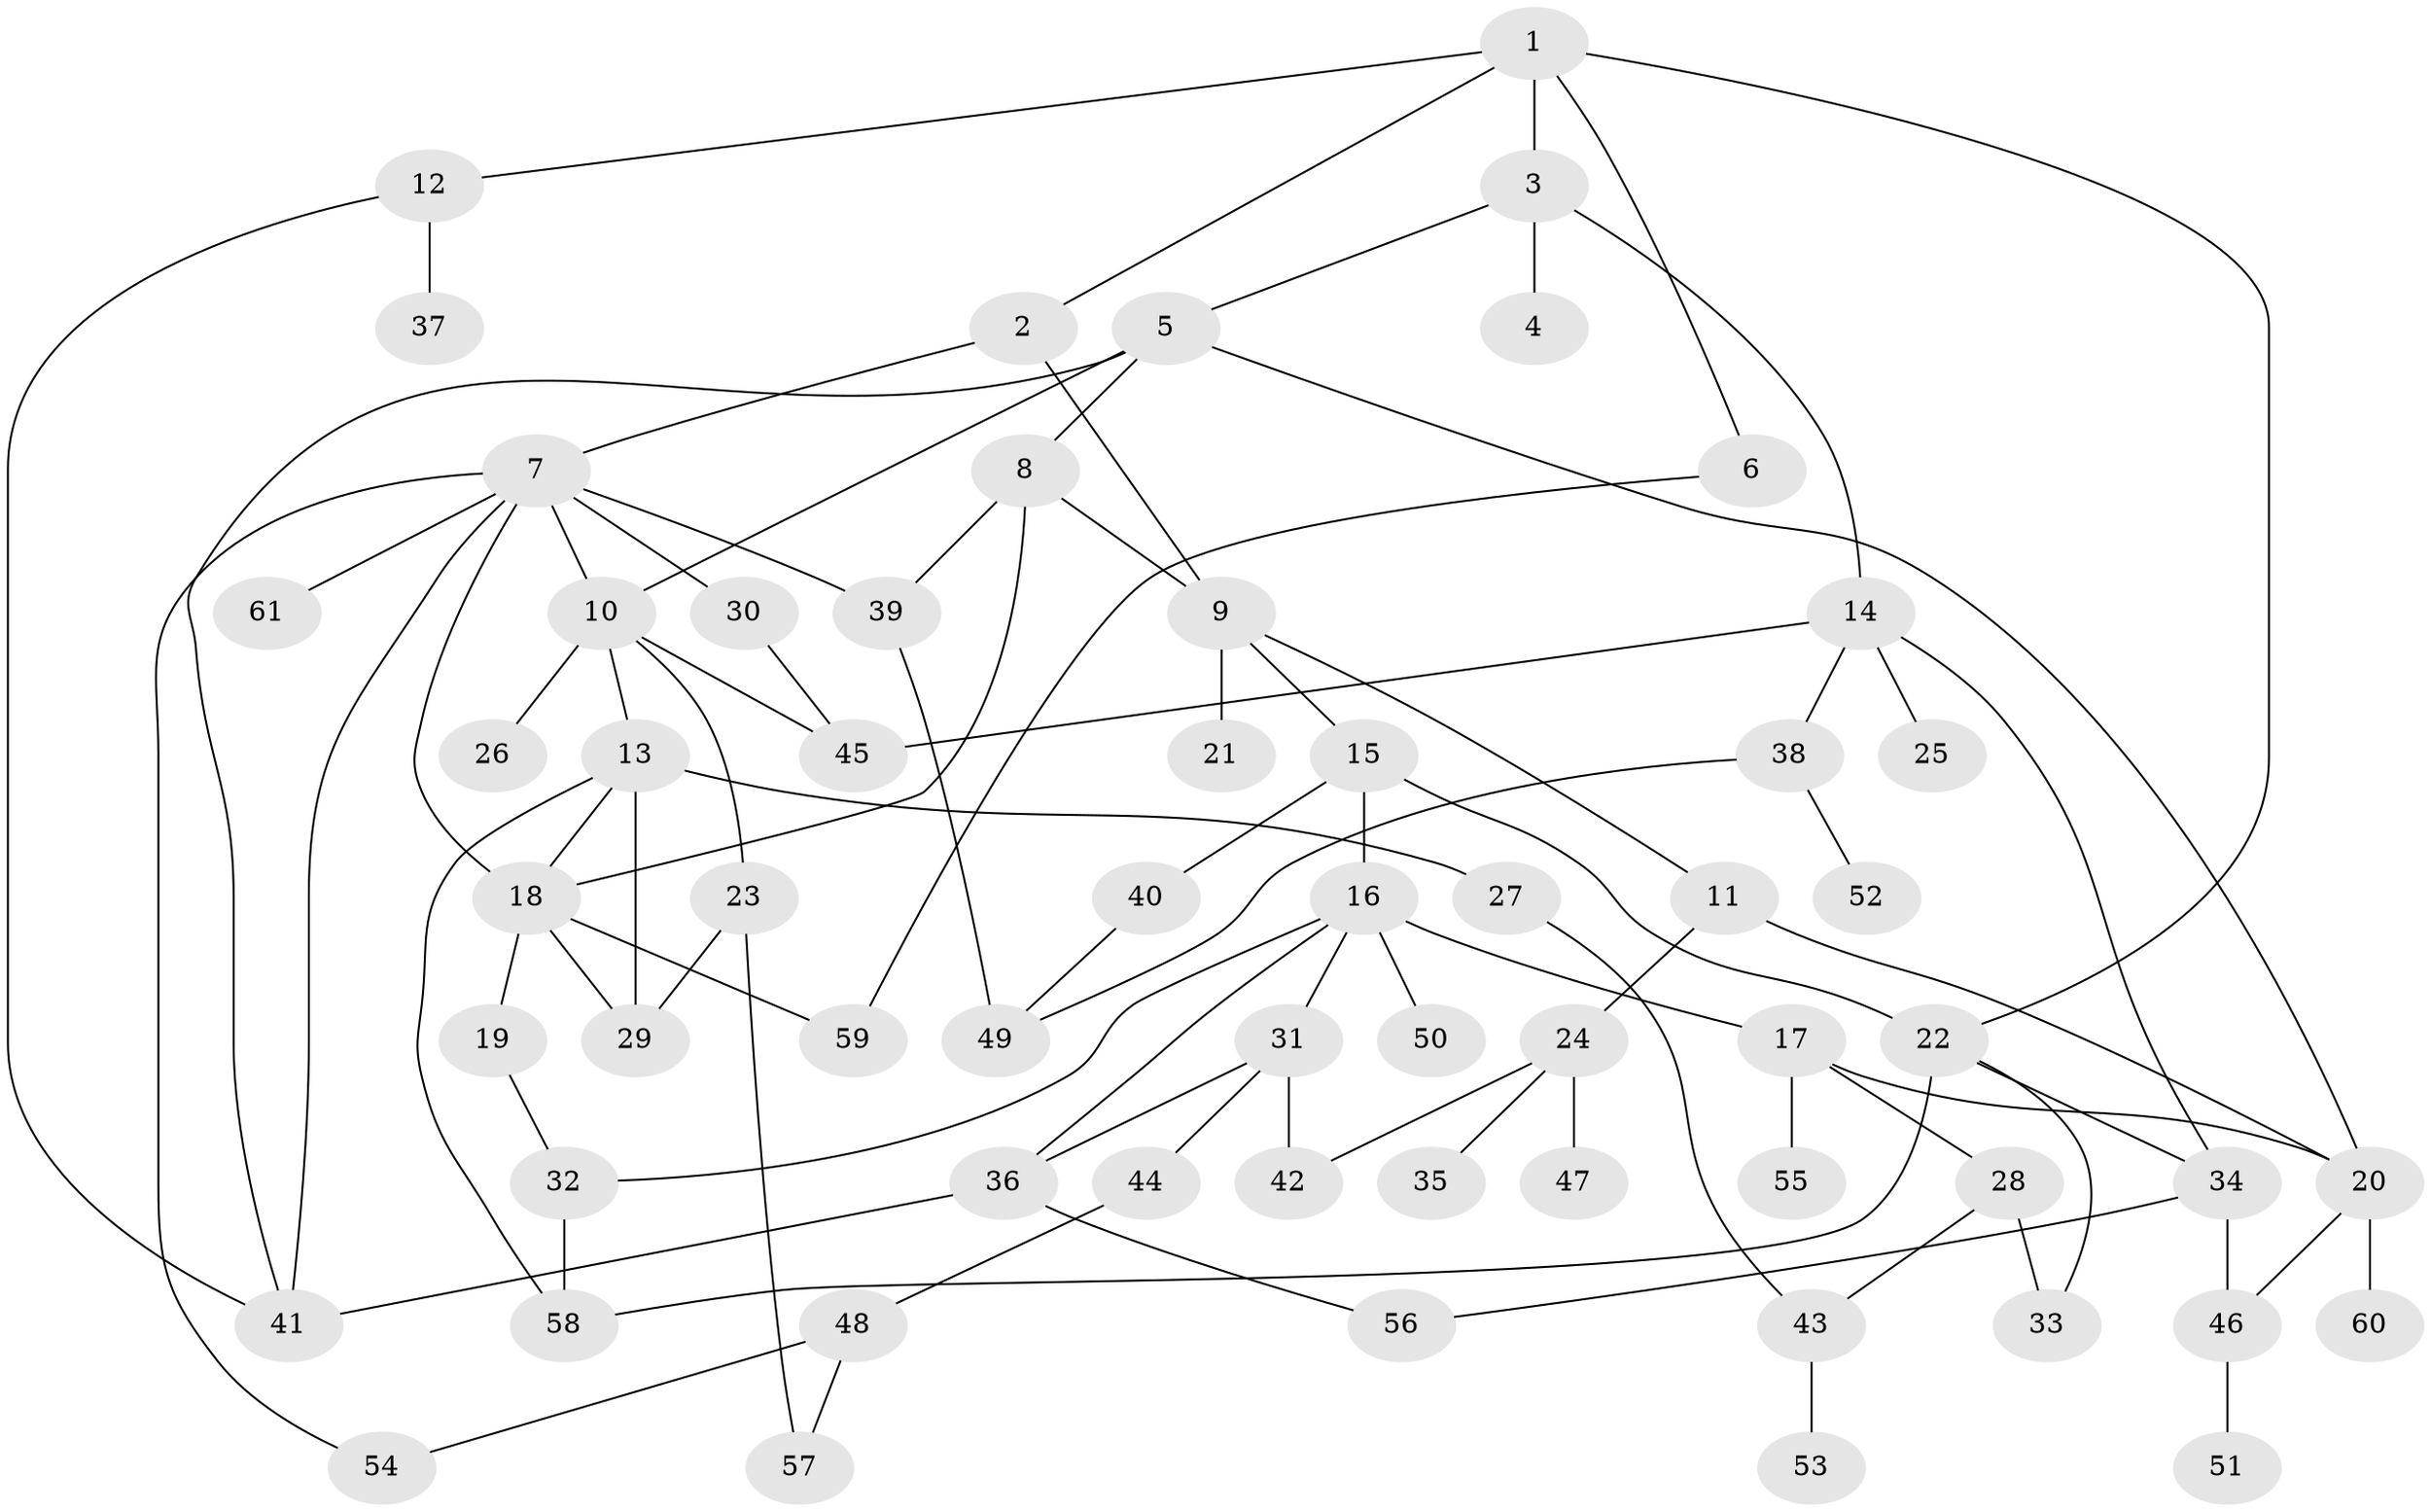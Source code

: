 // Generated by graph-tools (version 1.1) at 2025/49/03/09/25 03:49:21]
// undirected, 61 vertices, 90 edges
graph export_dot {
graph [start="1"]
  node [color=gray90,style=filled];
  1;
  2;
  3;
  4;
  5;
  6;
  7;
  8;
  9;
  10;
  11;
  12;
  13;
  14;
  15;
  16;
  17;
  18;
  19;
  20;
  21;
  22;
  23;
  24;
  25;
  26;
  27;
  28;
  29;
  30;
  31;
  32;
  33;
  34;
  35;
  36;
  37;
  38;
  39;
  40;
  41;
  42;
  43;
  44;
  45;
  46;
  47;
  48;
  49;
  50;
  51;
  52;
  53;
  54;
  55;
  56;
  57;
  58;
  59;
  60;
  61;
  1 -- 2;
  1 -- 3;
  1 -- 6;
  1 -- 12;
  1 -- 22;
  2 -- 7;
  2 -- 9;
  3 -- 4;
  3 -- 5;
  3 -- 14;
  5 -- 8;
  5 -- 20;
  5 -- 10;
  5 -- 41;
  6 -- 59;
  7 -- 10;
  7 -- 18;
  7 -- 30;
  7 -- 41;
  7 -- 54;
  7 -- 61;
  7 -- 39;
  8 -- 9;
  8 -- 39;
  8 -- 18;
  9 -- 11;
  9 -- 15;
  9 -- 21;
  10 -- 13;
  10 -- 23;
  10 -- 26;
  10 -- 45;
  11 -- 20;
  11 -- 24;
  12 -- 37;
  12 -- 41;
  13 -- 27;
  13 -- 29;
  13 -- 58;
  13 -- 18;
  14 -- 25;
  14 -- 34;
  14 -- 38;
  14 -- 45;
  15 -- 16;
  15 -- 40;
  15 -- 22;
  16 -- 17;
  16 -- 31;
  16 -- 32;
  16 -- 36;
  16 -- 50;
  17 -- 28;
  17 -- 55;
  17 -- 20;
  18 -- 19;
  18 -- 59;
  18 -- 29;
  19 -- 32;
  20 -- 46;
  20 -- 60;
  22 -- 33;
  22 -- 58;
  22 -- 34;
  23 -- 57;
  23 -- 29;
  24 -- 35;
  24 -- 42;
  24 -- 47;
  27 -- 43;
  28 -- 33;
  28 -- 43;
  30 -- 45;
  31 -- 44;
  31 -- 42;
  31 -- 36;
  32 -- 58;
  34 -- 56;
  34 -- 46;
  36 -- 56;
  36 -- 41;
  38 -- 49;
  38 -- 52;
  39 -- 49;
  40 -- 49;
  43 -- 53;
  44 -- 48;
  46 -- 51;
  48 -- 57;
  48 -- 54;
}
